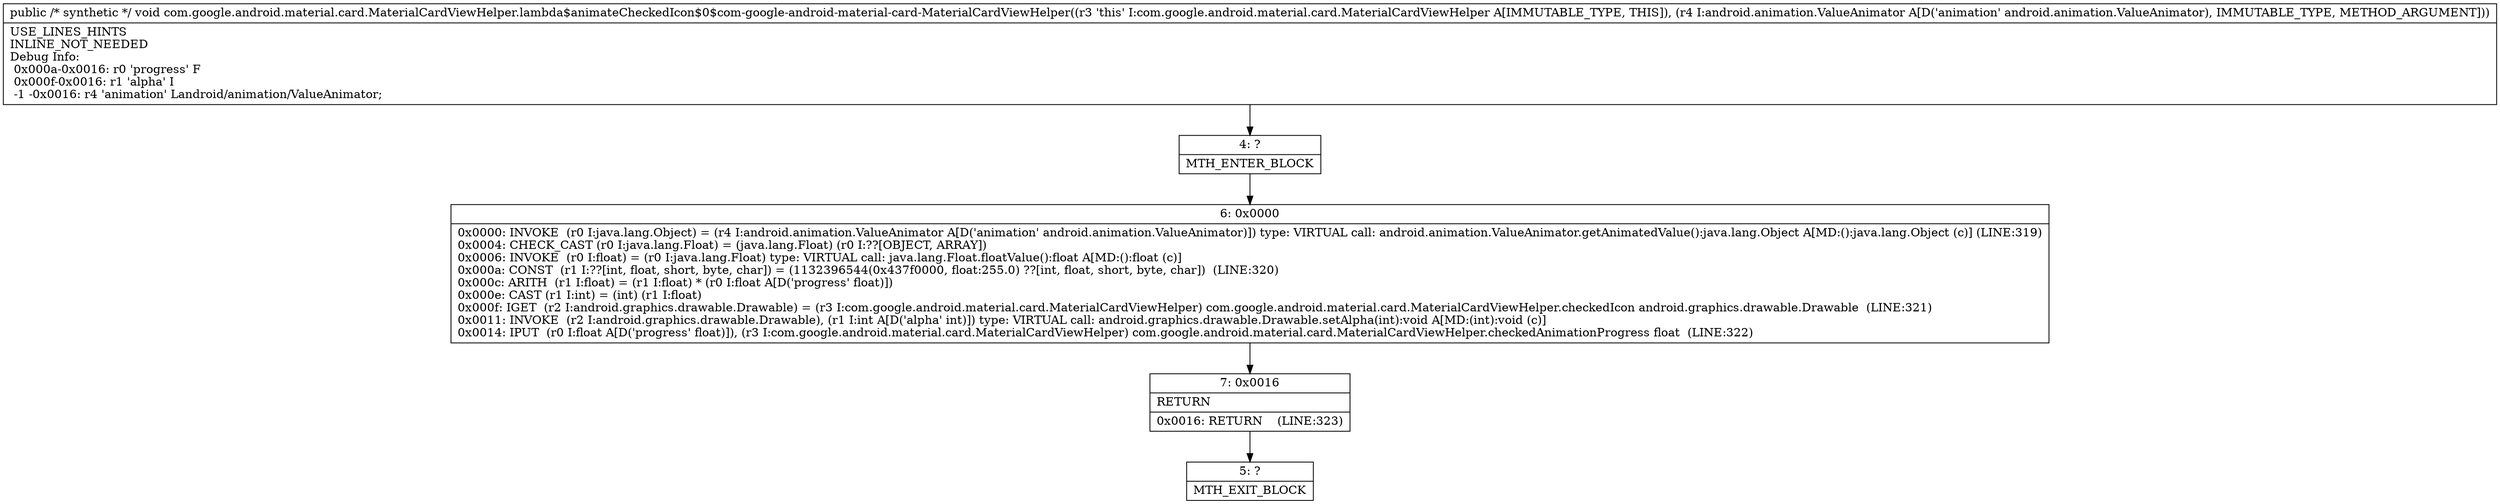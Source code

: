 digraph "CFG forcom.google.android.material.card.MaterialCardViewHelper.lambda$animateCheckedIcon$0$com\-google\-android\-material\-card\-MaterialCardViewHelper(Landroid\/animation\/ValueAnimator;)V" {
Node_4 [shape=record,label="{4\:\ ?|MTH_ENTER_BLOCK\l}"];
Node_6 [shape=record,label="{6\:\ 0x0000|0x0000: INVOKE  (r0 I:java.lang.Object) = (r4 I:android.animation.ValueAnimator A[D('animation' android.animation.ValueAnimator)]) type: VIRTUAL call: android.animation.ValueAnimator.getAnimatedValue():java.lang.Object A[MD:():java.lang.Object (c)] (LINE:319)\l0x0004: CHECK_CAST (r0 I:java.lang.Float) = (java.lang.Float) (r0 I:??[OBJECT, ARRAY]) \l0x0006: INVOKE  (r0 I:float) = (r0 I:java.lang.Float) type: VIRTUAL call: java.lang.Float.floatValue():float A[MD:():float (c)]\l0x000a: CONST  (r1 I:??[int, float, short, byte, char]) = (1132396544(0x437f0000, float:255.0) ??[int, float, short, byte, char])  (LINE:320)\l0x000c: ARITH  (r1 I:float) = (r1 I:float) * (r0 I:float A[D('progress' float)]) \l0x000e: CAST (r1 I:int) = (int) (r1 I:float) \l0x000f: IGET  (r2 I:android.graphics.drawable.Drawable) = (r3 I:com.google.android.material.card.MaterialCardViewHelper) com.google.android.material.card.MaterialCardViewHelper.checkedIcon android.graphics.drawable.Drawable  (LINE:321)\l0x0011: INVOKE  (r2 I:android.graphics.drawable.Drawable), (r1 I:int A[D('alpha' int)]) type: VIRTUAL call: android.graphics.drawable.Drawable.setAlpha(int):void A[MD:(int):void (c)]\l0x0014: IPUT  (r0 I:float A[D('progress' float)]), (r3 I:com.google.android.material.card.MaterialCardViewHelper) com.google.android.material.card.MaterialCardViewHelper.checkedAnimationProgress float  (LINE:322)\l}"];
Node_7 [shape=record,label="{7\:\ 0x0016|RETURN\l|0x0016: RETURN    (LINE:323)\l}"];
Node_5 [shape=record,label="{5\:\ ?|MTH_EXIT_BLOCK\l}"];
MethodNode[shape=record,label="{public \/* synthetic *\/ void com.google.android.material.card.MaterialCardViewHelper.lambda$animateCheckedIcon$0$com\-google\-android\-material\-card\-MaterialCardViewHelper((r3 'this' I:com.google.android.material.card.MaterialCardViewHelper A[IMMUTABLE_TYPE, THIS]), (r4 I:android.animation.ValueAnimator A[D('animation' android.animation.ValueAnimator), IMMUTABLE_TYPE, METHOD_ARGUMENT]))  | USE_LINES_HINTS\lINLINE_NOT_NEEDED\lDebug Info:\l  0x000a\-0x0016: r0 'progress' F\l  0x000f\-0x0016: r1 'alpha' I\l  \-1 \-0x0016: r4 'animation' Landroid\/animation\/ValueAnimator;\l}"];
MethodNode -> Node_4;Node_4 -> Node_6;
Node_6 -> Node_7;
Node_7 -> Node_5;
}

